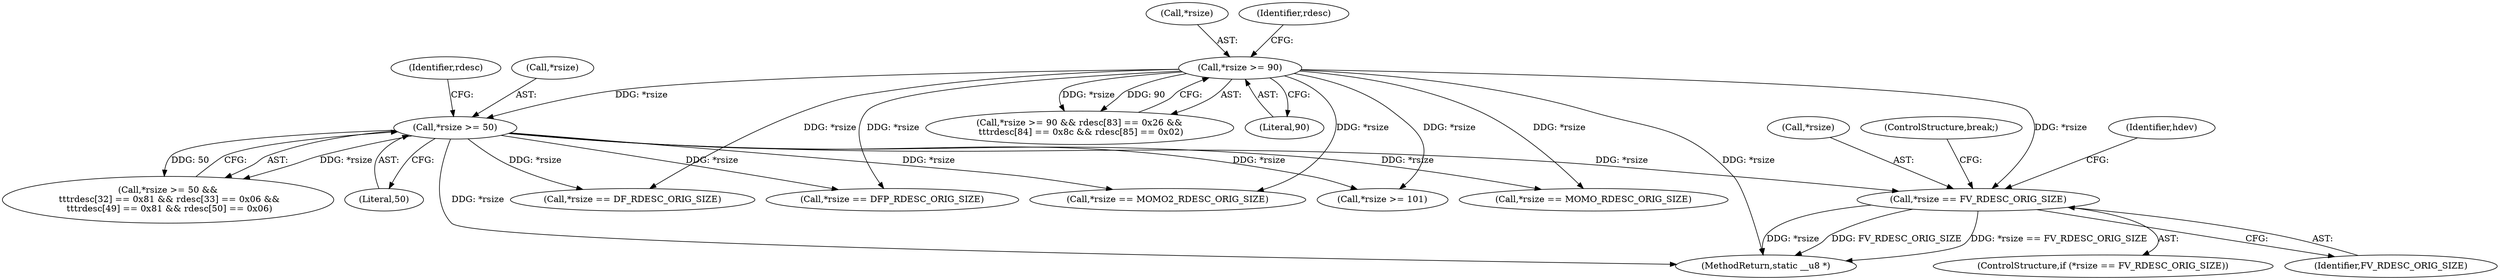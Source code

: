 digraph "0_linux_4ab25786c87eb20857bbb715c3ae34ec8fd6a214_1@pointer" {
"1000318" [label="(Call,*rsize == FV_RDESC_ORIG_SIZE)"];
"1000124" [label="(Call,*rsize >= 90)"];
"1000175" [label="(Call,*rsize >= 50)"];
"1000174" [label="(Call,*rsize >= 50 &&\n \t\t\trdesc[32] == 0x81 && rdesc[33] == 0x06 &&\n \t\t\trdesc[49] == 0x81 && rdesc[50] == 0x06)"];
"1000324" [label="(Identifier,hdev)"];
"1000125" [label="(Call,*rsize)"];
"1000182" [label="(Identifier,rdesc)"];
"1000357" [label="(Call,*rsize >= 101)"];
"1000321" [label="(Identifier,FV_RDESC_ORIG_SIZE)"];
"1000299" [label="(Call,*rsize == MOMO2_RDESC_ORIG_SIZE)"];
"1000124" [label="(Call,*rsize >= 90)"];
"1000319" [label="(Call,*rsize)"];
"1000337" [label="(Call,*rsize == DFP_RDESC_ORIG_SIZE)"];
"1000131" [label="(Identifier,rdesc)"];
"1000411" [label="(MethodReturn,static __u8 *)"];
"1000280" [label="(Call,*rsize == MOMO_RDESC_ORIG_SIZE)"];
"1000317" [label="(ControlStructure,if (*rsize == FV_RDESC_ORIG_SIZE))"];
"1000123" [label="(Call,*rsize >= 90 && rdesc[83] == 0x26 &&\n \t\t\trdesc[84] == 0x8c && rdesc[85] == 0x02)"];
"1000127" [label="(Literal,90)"];
"1000176" [label="(Call,*rsize)"];
"1000175" [label="(Call,*rsize >= 50)"];
"1000261" [label="(Call,*rsize == DF_RDESC_ORIG_SIZE)"];
"1000318" [label="(Call,*rsize == FV_RDESC_ORIG_SIZE)"];
"1000178" [label="(Literal,50)"];
"1000334" [label="(ControlStructure,break;)"];
"1000318" -> "1000317"  [label="AST: "];
"1000318" -> "1000321"  [label="CFG: "];
"1000319" -> "1000318"  [label="AST: "];
"1000321" -> "1000318"  [label="AST: "];
"1000324" -> "1000318"  [label="CFG: "];
"1000334" -> "1000318"  [label="CFG: "];
"1000318" -> "1000411"  [label="DDG: *rsize == FV_RDESC_ORIG_SIZE"];
"1000318" -> "1000411"  [label="DDG: *rsize"];
"1000318" -> "1000411"  [label="DDG: FV_RDESC_ORIG_SIZE"];
"1000124" -> "1000318"  [label="DDG: *rsize"];
"1000175" -> "1000318"  [label="DDG: *rsize"];
"1000124" -> "1000123"  [label="AST: "];
"1000124" -> "1000127"  [label="CFG: "];
"1000125" -> "1000124"  [label="AST: "];
"1000127" -> "1000124"  [label="AST: "];
"1000131" -> "1000124"  [label="CFG: "];
"1000123" -> "1000124"  [label="CFG: "];
"1000124" -> "1000411"  [label="DDG: *rsize"];
"1000124" -> "1000123"  [label="DDG: *rsize"];
"1000124" -> "1000123"  [label="DDG: 90"];
"1000124" -> "1000175"  [label="DDG: *rsize"];
"1000124" -> "1000261"  [label="DDG: *rsize"];
"1000124" -> "1000280"  [label="DDG: *rsize"];
"1000124" -> "1000299"  [label="DDG: *rsize"];
"1000124" -> "1000337"  [label="DDG: *rsize"];
"1000124" -> "1000357"  [label="DDG: *rsize"];
"1000175" -> "1000174"  [label="AST: "];
"1000175" -> "1000178"  [label="CFG: "];
"1000176" -> "1000175"  [label="AST: "];
"1000178" -> "1000175"  [label="AST: "];
"1000182" -> "1000175"  [label="CFG: "];
"1000174" -> "1000175"  [label="CFG: "];
"1000175" -> "1000411"  [label="DDG: *rsize"];
"1000175" -> "1000174"  [label="DDG: *rsize"];
"1000175" -> "1000174"  [label="DDG: 50"];
"1000175" -> "1000261"  [label="DDG: *rsize"];
"1000175" -> "1000280"  [label="DDG: *rsize"];
"1000175" -> "1000299"  [label="DDG: *rsize"];
"1000175" -> "1000337"  [label="DDG: *rsize"];
"1000175" -> "1000357"  [label="DDG: *rsize"];
}
